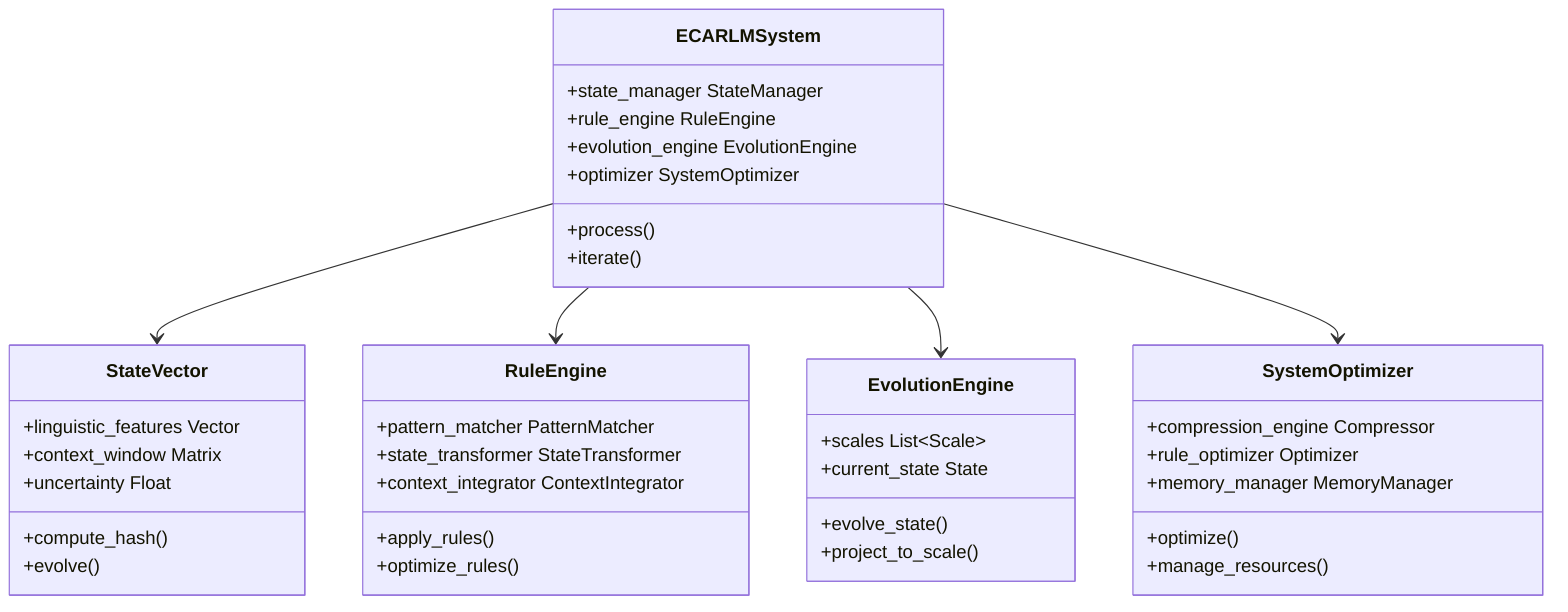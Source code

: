 classDiagram
    class StateVector {
        +linguistic_features Vector
        +context_window Matrix
        +uncertainty Float
        +compute_hash()
        +evolve()
    }

    class RuleEngine {
        +pattern_matcher PatternMatcher
        +state_transformer StateTransformer
        +context_integrator ContextIntegrator
        +apply_rules()
        +optimize_rules()
    }

    class EvolutionEngine {
        +scales List~Scale~
        +current_state State
        +evolve_state()
        +project_to_scale()
    }

    class SystemOptimizer {
        +compression_engine Compressor
        +rule_optimizer Optimizer
        +memory_manager MemoryManager
        +optimize()
        +manage_resources()
    }

    class ECARLMSystem {
        +state_manager StateManager
        +rule_engine RuleEngine
        +evolution_engine EvolutionEngine
        +optimizer SystemOptimizer
        +process()
        +iterate()
    }

    ECARLMSystem --> StateVector
    ECARLMSystem --> RuleEngine
    ECARLMSystem --> EvolutionEngine
    ECARLMSystem --> SystemOptimizer